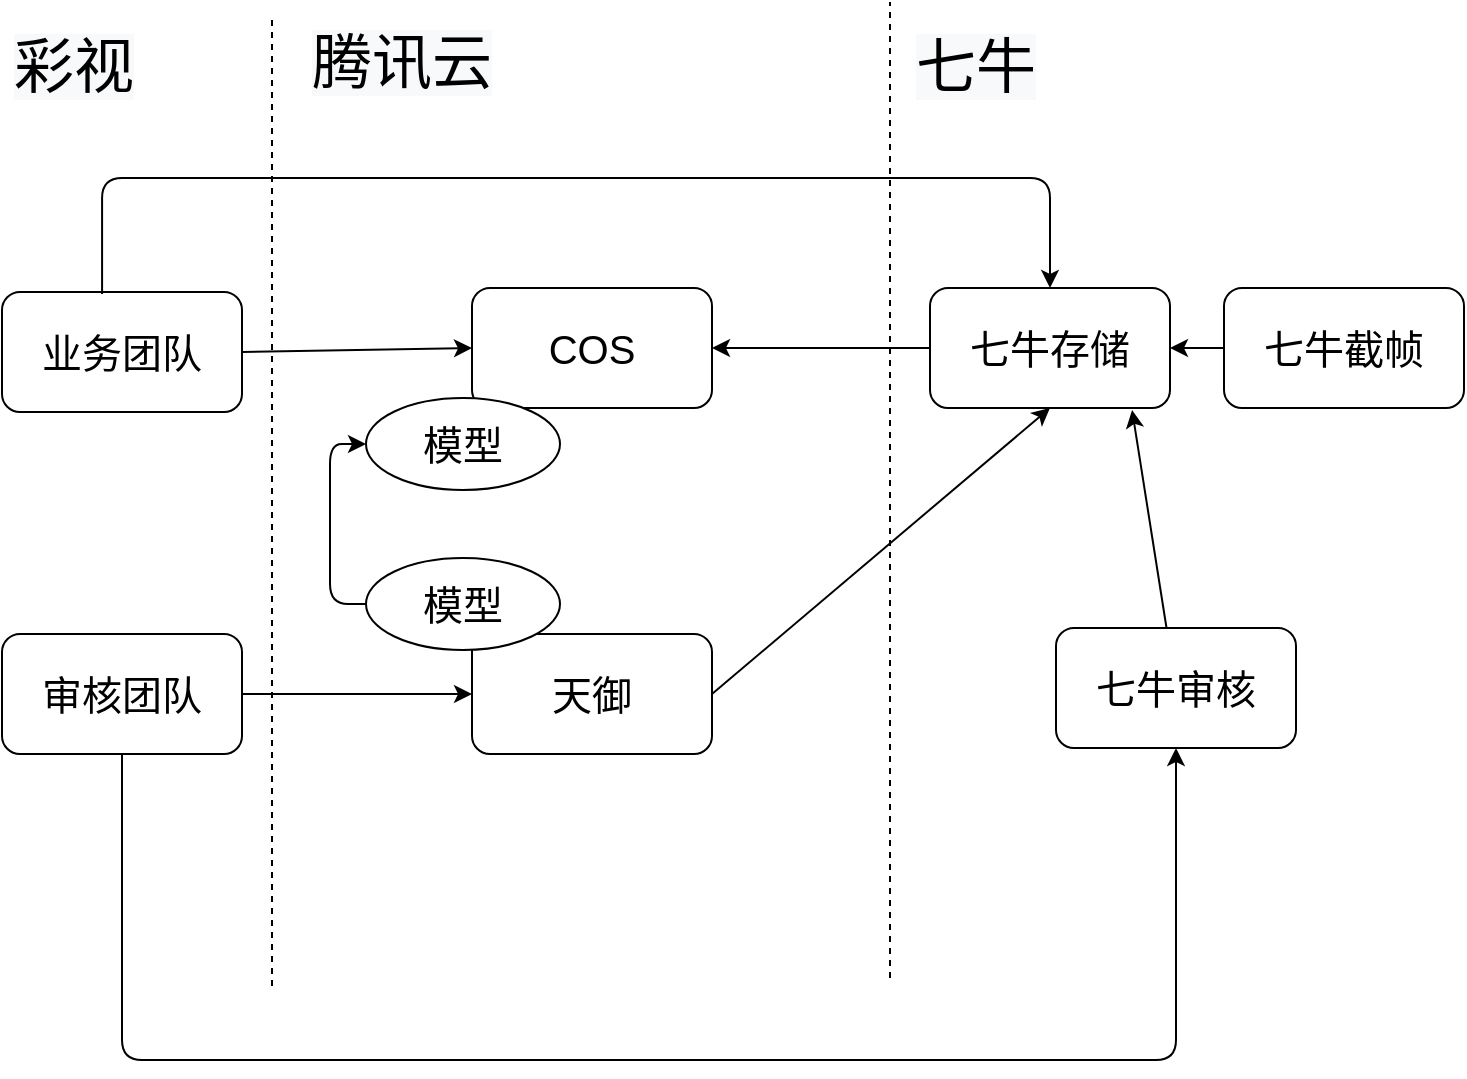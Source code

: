 <mxfile version="14.4.3" type="github">
  <diagram id="0i_a363HOQ5otxLn6usN" name="彩视攻坚">
    <mxGraphModel dx="2048" dy="1108" grid="0" gridSize="10" guides="1" tooltips="1" connect="1" arrows="1" fold="1" page="1" pageScale="1" pageWidth="827" pageHeight="1169" math="0" shadow="0">
      <root>
        <mxCell id="0" />
        <mxCell id="1" parent="0" />
        <mxCell id="P-CCTiPUnd-aN9DFWdZh-1" value="&lt;span style=&quot;font-family: &amp;#34;helvetica&amp;#34; ; font-size: 20px&quot;&gt;业务团队&lt;/span&gt;" style="rounded=1;whiteSpace=wrap;html=1;" vertex="1" parent="1">
          <mxGeometry x="96" y="204" width="120" height="60" as="geometry" />
        </mxCell>
        <mxCell id="P-CCTiPUnd-aN9DFWdZh-2" value="&lt;span style=&quot;font-family: &amp;#34;helvetica&amp;#34; ; font-size: 20px&quot;&gt;审核团队&lt;/span&gt;" style="rounded=1;whiteSpace=wrap;html=1;" vertex="1" parent="1">
          <mxGeometry x="96" y="375" width="120" height="60" as="geometry" />
        </mxCell>
        <mxCell id="P-CCTiPUnd-aN9DFWdZh-3" value="" style="endArrow=none;dashed=1;html=1;" edge="1" parent="1">
          <mxGeometry width="50" height="50" relative="1" as="geometry">
            <mxPoint x="231" y="551" as="sourcePoint" />
            <mxPoint x="231" y="68" as="targetPoint" />
          </mxGeometry>
        </mxCell>
        <mxCell id="P-CCTiPUnd-aN9DFWdZh-4" value="&lt;span style=&quot;color: rgb(0, 0, 0); font-family: helvetica; font-size: 30px; font-style: normal; font-weight: 400; letter-spacing: normal; text-align: center; text-indent: 0px; text-transform: none; word-spacing: 0px; background-color: rgb(248, 249, 250); display: inline; float: none;&quot;&gt;彩视&lt;/span&gt;" style="text;whiteSpace=wrap;html=1;fontSize=30;" vertex="1" parent="1">
          <mxGeometry x="100" y="67" width="86" height="51" as="geometry" />
        </mxCell>
        <mxCell id="P-CCTiPUnd-aN9DFWdZh-5" value="&lt;span style=&quot;color: rgb(0 , 0 , 0) ; font-family: &amp;#34;helvetica&amp;#34; ; font-size: 30px ; font-style: normal ; font-weight: 400 ; letter-spacing: normal ; text-align: center ; text-indent: 0px ; text-transform: none ; word-spacing: 0px ; background-color: rgb(248 , 249 , 250) ; display: inline ; float: none&quot;&gt;腾讯云&lt;/span&gt;" style="text;whiteSpace=wrap;html=1;fontSize=30;" vertex="1" parent="1">
          <mxGeometry x="249" y="65" width="96" height="51" as="geometry" />
        </mxCell>
        <mxCell id="P-CCTiPUnd-aN9DFWdZh-6" value="" style="endArrow=none;dashed=1;html=1;" edge="1" parent="1">
          <mxGeometry width="50" height="50" relative="1" as="geometry">
            <mxPoint x="540" y="547" as="sourcePoint" />
            <mxPoint x="540" y="59" as="targetPoint" />
          </mxGeometry>
        </mxCell>
        <mxCell id="P-CCTiPUnd-aN9DFWdZh-7" value="&lt;span style=&quot;color: rgb(0 , 0 , 0) ; font-family: &amp;#34;helvetica&amp;#34; ; font-size: 30px ; font-style: normal ; font-weight: 400 ; letter-spacing: normal ; text-align: center ; text-indent: 0px ; text-transform: none ; word-spacing: 0px ; background-color: rgb(248 , 249 , 250) ; display: inline ; float: none&quot;&gt;七牛&lt;/span&gt;" style="text;whiteSpace=wrap;html=1;fontSize=30;" vertex="1" parent="1">
          <mxGeometry x="551" y="67" width="96" height="51" as="geometry" />
        </mxCell>
        <mxCell id="P-CCTiPUnd-aN9DFWdZh-10" value="COS" style="rounded=1;whiteSpace=wrap;html=1;fontSize=20;" vertex="1" parent="1">
          <mxGeometry x="331" y="202" width="120" height="60" as="geometry" />
        </mxCell>
        <mxCell id="P-CCTiPUnd-aN9DFWdZh-11" value="七牛存储" style="rounded=1;whiteSpace=wrap;html=1;fontSize=20;" vertex="1" parent="1">
          <mxGeometry x="560" y="202" width="120" height="60" as="geometry" />
        </mxCell>
        <mxCell id="P-CCTiPUnd-aN9DFWdZh-12" value="天御" style="rounded=1;whiteSpace=wrap;html=1;fontSize=20;" vertex="1" parent="1">
          <mxGeometry x="331" y="375" width="120" height="60" as="geometry" />
        </mxCell>
        <mxCell id="P-CCTiPUnd-aN9DFWdZh-14" value="" style="endArrow=classic;html=1;fontSize=20;exitX=1;exitY=0.5;exitDx=0;exitDy=0;entryX=0;entryY=0.5;entryDx=0;entryDy=0;" edge="1" parent="1" source="P-CCTiPUnd-aN9DFWdZh-2" target="P-CCTiPUnd-aN9DFWdZh-12">
          <mxGeometry width="50" height="50" relative="1" as="geometry">
            <mxPoint x="387" y="588" as="sourcePoint" />
            <mxPoint x="437" y="538" as="targetPoint" />
          </mxGeometry>
        </mxCell>
        <mxCell id="P-CCTiPUnd-aN9DFWdZh-15" value="" style="endArrow=classic;html=1;fontSize=20;exitX=1;exitY=0.5;exitDx=0;exitDy=0;entryX=0.5;entryY=1;entryDx=0;entryDy=0;" edge="1" parent="1" source="P-CCTiPUnd-aN9DFWdZh-12" target="P-CCTiPUnd-aN9DFWdZh-11">
          <mxGeometry width="50" height="50" relative="1" as="geometry">
            <mxPoint x="226" y="415" as="sourcePoint" />
            <mxPoint x="341" y="415" as="targetPoint" />
          </mxGeometry>
        </mxCell>
        <mxCell id="P-CCTiPUnd-aN9DFWdZh-16" value="" style="endArrow=classic;html=1;fontSize=20;exitX=0;exitY=0.5;exitDx=0;exitDy=0;entryX=1;entryY=0.5;entryDx=0;entryDy=0;" edge="1" parent="1" source="P-CCTiPUnd-aN9DFWdZh-11" target="P-CCTiPUnd-aN9DFWdZh-10">
          <mxGeometry width="50" height="50" relative="1" as="geometry">
            <mxPoint x="461" y="415" as="sourcePoint" />
            <mxPoint x="630" y="272" as="targetPoint" />
          </mxGeometry>
        </mxCell>
        <mxCell id="P-CCTiPUnd-aN9DFWdZh-18" value="" style="endArrow=classic;html=1;fontSize=20;exitX=1;exitY=0.5;exitDx=0;exitDy=0;entryX=0;entryY=0.5;entryDx=0;entryDy=0;" edge="1" parent="1" source="P-CCTiPUnd-aN9DFWdZh-1" target="P-CCTiPUnd-aN9DFWdZh-10">
          <mxGeometry width="50" height="50" relative="1" as="geometry">
            <mxPoint x="226" y="415" as="sourcePoint" />
            <mxPoint x="341" y="415" as="targetPoint" />
          </mxGeometry>
        </mxCell>
        <mxCell id="P-CCTiPUnd-aN9DFWdZh-19" value="模型" style="ellipse;whiteSpace=wrap;html=1;fontSize=20;" vertex="1" parent="1">
          <mxGeometry x="278" y="337" width="97" height="46" as="geometry" />
        </mxCell>
        <mxCell id="P-CCTiPUnd-aN9DFWdZh-20" value="模型" style="ellipse;whiteSpace=wrap;html=1;fontSize=20;" vertex="1" parent="1">
          <mxGeometry x="278" y="257" width="97" height="46" as="geometry" />
        </mxCell>
        <mxCell id="P-CCTiPUnd-aN9DFWdZh-22" value="" style="edgeStyle=elbowEdgeStyle;elbow=vertical;endArrow=classic;html=1;fontSize=20;exitX=0.417;exitY=0.017;exitDx=0;exitDy=0;exitPerimeter=0;entryX=0.5;entryY=0;entryDx=0;entryDy=0;" edge="1" parent="1" source="P-CCTiPUnd-aN9DFWdZh-1" target="P-CCTiPUnd-aN9DFWdZh-11">
          <mxGeometry width="50" height="50" relative="1" as="geometry">
            <mxPoint x="387" y="478" as="sourcePoint" />
            <mxPoint x="437" y="428" as="targetPoint" />
            <Array as="points">
              <mxPoint x="395" y="147" />
            </Array>
          </mxGeometry>
        </mxCell>
        <mxCell id="P-CCTiPUnd-aN9DFWdZh-24" value="" style="edgeStyle=segmentEdgeStyle;endArrow=classic;html=1;fontSize=20;exitX=0;exitY=0.5;exitDx=0;exitDy=0;entryX=0;entryY=0.5;entryDx=0;entryDy=0;" edge="1" parent="1" source="P-CCTiPUnd-aN9DFWdZh-19" target="P-CCTiPUnd-aN9DFWdZh-20">
          <mxGeometry width="50" height="50" relative="1" as="geometry">
            <mxPoint x="29" y="643" as="sourcePoint" />
            <mxPoint x="79" y="593" as="targetPoint" />
            <Array as="points">
              <mxPoint x="260" y="360" />
              <mxPoint x="260" y="280" />
            </Array>
          </mxGeometry>
        </mxCell>
        <mxCell id="P-CCTiPUnd-aN9DFWdZh-25" value="七牛截帧" style="rounded=1;whiteSpace=wrap;html=1;fontSize=20;" vertex="1" parent="1">
          <mxGeometry x="707" y="202" width="120" height="60" as="geometry" />
        </mxCell>
        <mxCell id="P-CCTiPUnd-aN9DFWdZh-26" value="七牛审核" style="rounded=1;whiteSpace=wrap;html=1;fontSize=20;" vertex="1" parent="1">
          <mxGeometry x="623" y="372" width="120" height="60" as="geometry" />
        </mxCell>
        <mxCell id="P-CCTiPUnd-aN9DFWdZh-28" value="" style="endArrow=classic;html=1;fontSize=20;entryX=1;entryY=0.5;entryDx=0;entryDy=0;" edge="1" parent="1" source="P-CCTiPUnd-aN9DFWdZh-25" target="P-CCTiPUnd-aN9DFWdZh-11">
          <mxGeometry width="50" height="50" relative="1" as="geometry">
            <mxPoint x="570" y="242" as="sourcePoint" />
            <mxPoint x="461" y="242" as="targetPoint" />
          </mxGeometry>
        </mxCell>
        <mxCell id="P-CCTiPUnd-aN9DFWdZh-29" value="" style="edgeStyle=elbowEdgeStyle;elbow=vertical;endArrow=classic;html=1;fontSize=20;" edge="1" parent="1" source="P-CCTiPUnd-aN9DFWdZh-2" target="P-CCTiPUnd-aN9DFWdZh-26">
          <mxGeometry width="50" height="50" relative="1" as="geometry">
            <mxPoint x="221.0" y="646.02" as="sourcePoint" />
            <mxPoint x="694.96" y="643" as="targetPoint" />
            <Array as="points">
              <mxPoint x="469.96" y="588" />
            </Array>
          </mxGeometry>
        </mxCell>
        <mxCell id="P-CCTiPUnd-aN9DFWdZh-30" value="" style="endArrow=classic;html=1;fontSize=20;entryX=0.842;entryY=1.017;entryDx=0;entryDy=0;entryPerimeter=0;" edge="1" parent="1" source="P-CCTiPUnd-aN9DFWdZh-26" target="P-CCTiPUnd-aN9DFWdZh-11">
          <mxGeometry width="50" height="50" relative="1" as="geometry">
            <mxPoint x="461" y="415" as="sourcePoint" />
            <mxPoint x="630" y="272" as="targetPoint" />
          </mxGeometry>
        </mxCell>
      </root>
    </mxGraphModel>
  </diagram>
</mxfile>
